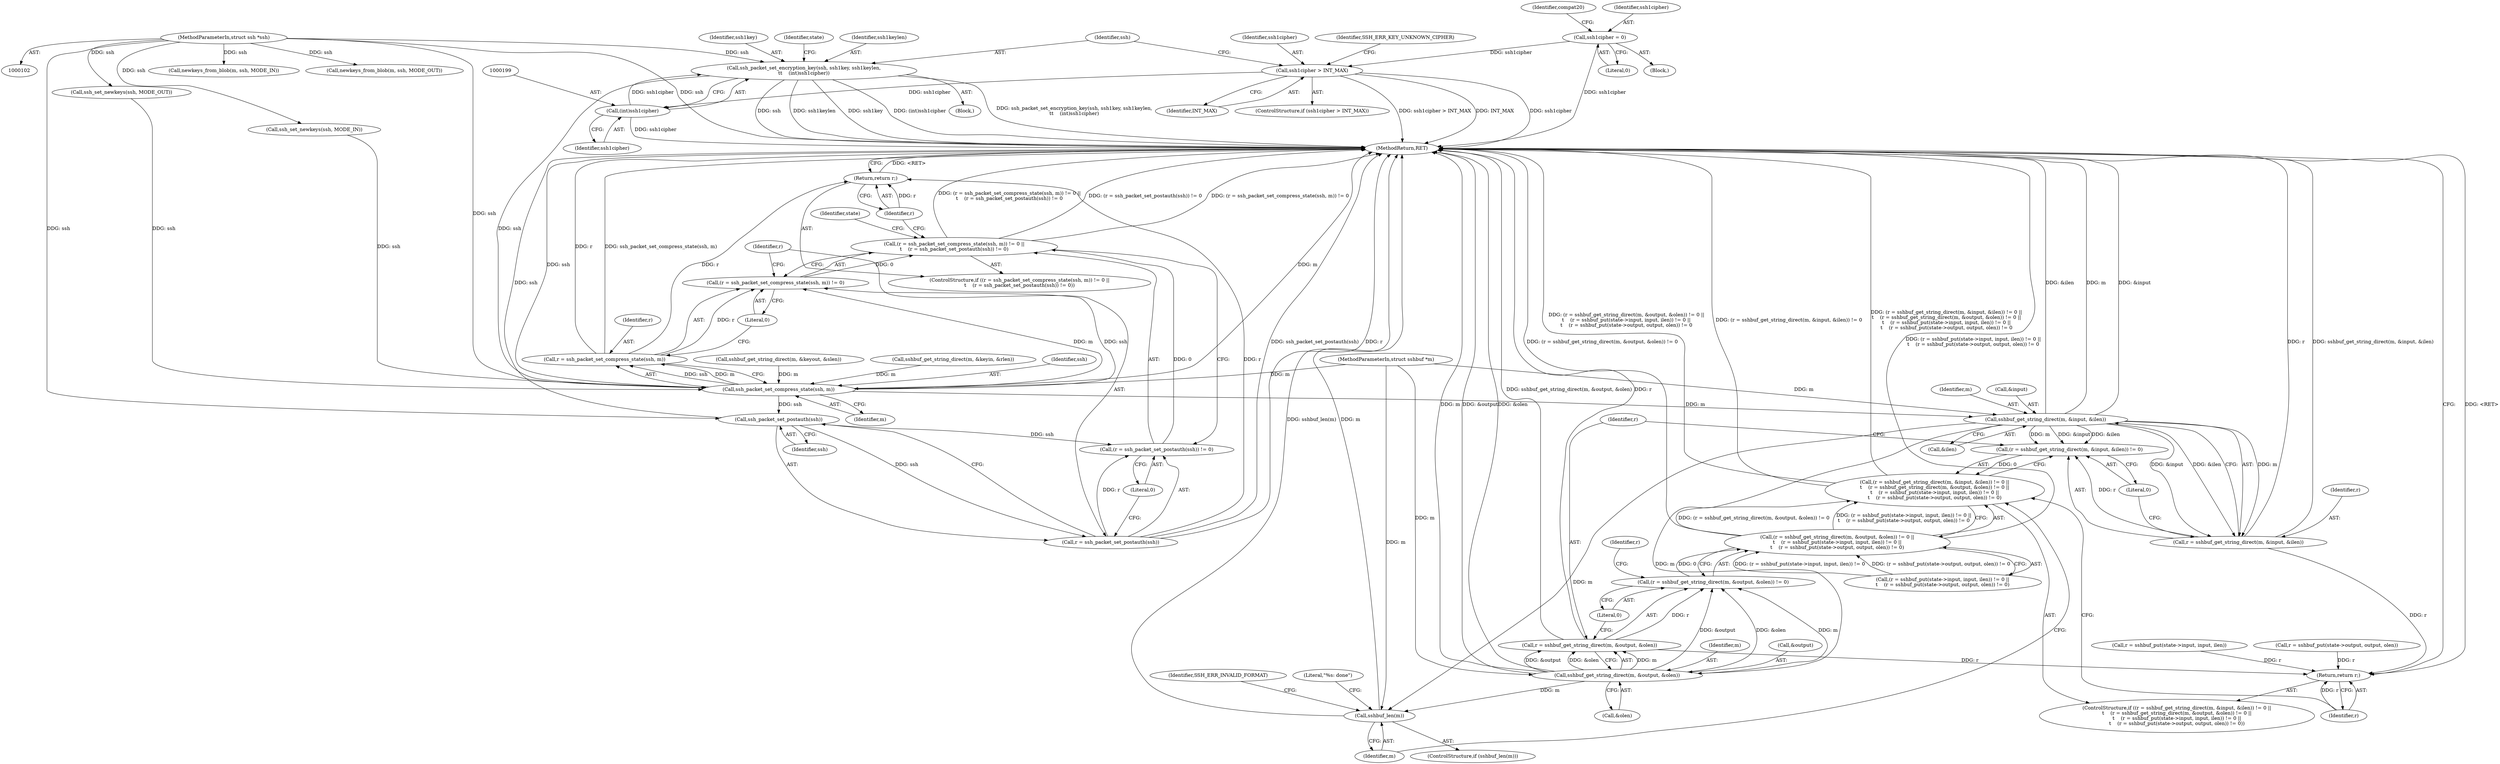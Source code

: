 digraph "0_src_3095060f479b86288e31c79ecbc5131a66bcd2f9_8@pointer" {
"1000194" [label="(Call,ssh_packet_set_encryption_key(ssh, ssh1key, ssh1keylen,\n\t\t    (int)ssh1cipher))"];
"1000103" [label="(MethodParameterIn,struct ssh *ssh)"];
"1000198" [label="(Call,(int)ssh1cipher)"];
"1000189" [label="(Call,ssh1cipher > INT_MAX)"];
"1000126" [label="(Call,ssh1cipher = 0)"];
"1000486" [label="(Call,ssh_packet_set_compress_state(ssh, m))"];
"1000483" [label="(Call,(r = ssh_packet_set_compress_state(ssh, m)) != 0)"];
"1000482" [label="(Call,(r = ssh_packet_set_compress_state(ssh, m)) != 0 ||\n\t    (r = ssh_packet_set_postauth(ssh)) != 0)"];
"1000484" [label="(Call,r = ssh_packet_set_compress_state(ssh, m))"];
"1000496" [label="(Return,return r;)"];
"1000493" [label="(Call,ssh_packet_set_postauth(ssh))"];
"1000490" [label="(Call,(r = ssh_packet_set_postauth(ssh)) != 0)"];
"1000491" [label="(Call,r = ssh_packet_set_postauth(ssh))"];
"1000511" [label="(Call,sshbuf_get_string_direct(m, &input, &ilen))"];
"1000508" [label="(Call,(r = sshbuf_get_string_direct(m, &input, &ilen)) != 0)"];
"1000507" [label="(Call,(r = sshbuf_get_string_direct(m, &input, &ilen)) != 0 ||\n\t    (r = sshbuf_get_string_direct(m, &output, &olen)) != 0 ||\n\t    (r = sshbuf_put(state->input, input, ilen)) != 0 ||\n\t    (r = sshbuf_put(state->output, output, olen)) != 0)"];
"1000509" [label="(Call,r = sshbuf_get_string_direct(m, &input, &ilen))"];
"1000550" [label="(Return,return r;)"];
"1000522" [label="(Call,sshbuf_get_string_direct(m, &output, &olen))"];
"1000519" [label="(Call,(r = sshbuf_get_string_direct(m, &output, &olen)) != 0)"];
"1000518" [label="(Call,(r = sshbuf_get_string_direct(m, &output, &olen)) != 0 ||\n\t    (r = sshbuf_put(state->input, input, ilen)) != 0 ||\n\t    (r = sshbuf_put(state->output, output, olen)) != 0)"];
"1000520" [label="(Call,r = sshbuf_get_string_direct(m, &output, &olen))"];
"1000553" [label="(Call,sshbuf_len(m))"];
"1000481" [label="(ControlStructure,if ((r = ssh_packet_set_compress_state(ssh, m)) != 0 ||\n\t    (r = ssh_packet_set_postauth(ssh)) != 0))"];
"1000197" [label="(Identifier,ssh1keylen)"];
"1000509" [label="(Call,r = sshbuf_get_string_direct(m, &input, &ilen))"];
"1000482" [label="(Call,(r = ssh_packet_set_compress_state(ssh, m)) != 0 ||\n\t    (r = ssh_packet_set_postauth(ssh)) != 0)"];
"1000188" [label="(ControlStructure,if (ssh1cipher > INT_MAX))"];
"1000126" [label="(Call,ssh1cipher = 0)"];
"1000198" [label="(Call,(int)ssh1cipher)"];
"1000562" [label="(MethodReturn,RET)"];
"1000196" [label="(Identifier,ssh1key)"];
"1000497" [label="(Identifier,r)"];
"1000486" [label="(Call,ssh_packet_set_compress_state(ssh, m))"];
"1000512" [label="(Identifier,m)"];
"1000128" [label="(Literal,0)"];
"1000490" [label="(Call,(r = ssh_packet_set_postauth(ssh)) != 0)"];
"1000500" [label="(Identifier,state)"];
"1000491" [label="(Call,r = ssh_packet_set_postauth(ssh))"];
"1000495" [label="(Literal,0)"];
"1000526" [label="(Call,&olen)"];
"1000191" [label="(Identifier,INT_MAX)"];
"1000522" [label="(Call,sshbuf_get_string_direct(m, &output, &olen))"];
"1000552" [label="(ControlStructure,if (sshbuf_len(m)))"];
"1000194" [label="(Call,ssh_packet_set_encryption_key(ssh, ssh1key, ssh1keylen,\n\t\t    (int)ssh1cipher))"];
"1000270" [label="(Call,newkeys_from_blob(m, ssh, MODE_IN))"];
"1000513" [label="(Call,&input)"];
"1000496" [label="(Return,return r;)"];
"1000483" [label="(Call,(r = ssh_packet_set_compress_state(ssh, m)) != 0)"];
"1000487" [label="(Identifier,ssh)"];
"1000517" [label="(Literal,0)"];
"1000206" [label="(Identifier,state)"];
"1000553" [label="(Call,sshbuf_len(m))"];
"1000104" [label="(MethodParameterIn,struct sshbuf *m)"];
"1000518" [label="(Call,(r = sshbuf_get_string_direct(m, &output, &olen)) != 0 ||\n\t    (r = sshbuf_put(state->input, input, ilen)) != 0 ||\n\t    (r = sshbuf_put(state->output, output, olen)) != 0)"];
"1000531" [label="(Call,r = sshbuf_put(state->input, input, ilen))"];
"1000485" [label="(Identifier,r)"];
"1000529" [label="(Call,(r = sshbuf_put(state->input, input, ilen)) != 0 ||\n\t    (r = sshbuf_put(state->output, output, olen)) != 0)"];
"1000189" [label="(Call,ssh1cipher > INT_MAX)"];
"1000520" [label="(Call,r = sshbuf_get_string_direct(m, &output, &olen))"];
"1000190" [label="(Identifier,ssh1cipher)"];
"1000519" [label="(Call,(r = sshbuf_get_string_direct(m, &output, &olen)) != 0)"];
"1000494" [label="(Identifier,ssh)"];
"1000492" [label="(Identifier,r)"];
"1000200" [label="(Identifier,ssh1cipher)"];
"1000488" [label="(Identifier,m)"];
"1000419" [label="(Call,ssh_set_newkeys(ssh, MODE_OUT))"];
"1000511" [label="(Call,sshbuf_get_string_direct(m, &input, &ilen))"];
"1000131" [label="(Identifier,compat20)"];
"1000508" [label="(Call,(r = sshbuf_get_string_direct(m, &input, &ilen)) != 0)"];
"1000489" [label="(Literal,0)"];
"1000554" [label="(Identifier,m)"];
"1000127" [label="(Identifier,ssh1cipher)"];
"1000506" [label="(ControlStructure,if ((r = sshbuf_get_string_direct(m, &input, &ilen)) != 0 ||\n\t    (r = sshbuf_get_string_direct(m, &output, &olen)) != 0 ||\n\t    (r = sshbuf_put(state->input, input, ilen)) != 0 ||\n\t    (r = sshbuf_put(state->output, output, olen)) != 0))"];
"1000541" [label="(Call,r = sshbuf_put(state->output, output, olen))"];
"1000532" [label="(Identifier,r)"];
"1000556" [label="(Identifier,SSH_ERR_INVALID_FORMAT)"];
"1000103" [label="(MethodParameterIn,struct ssh *ssh)"];
"1000551" [label="(Identifier,r)"];
"1000493" [label="(Call,ssh_packet_set_postauth(ssh))"];
"1000195" [label="(Identifier,ssh)"];
"1000507" [label="(Call,(r = sshbuf_get_string_direct(m, &input, &ilen)) != 0 ||\n\t    (r = sshbuf_get_string_direct(m, &output, &olen)) != 0 ||\n\t    (r = sshbuf_put(state->input, input, ilen)) != 0 ||\n\t    (r = sshbuf_put(state->output, output, olen)) != 0)"];
"1000528" [label="(Literal,0)"];
"1000430" [label="(Call,sshbuf_get_string_direct(m, &keyout, &slen))"];
"1000550" [label="(Return,return r;)"];
"1000510" [label="(Identifier,r)"];
"1000132" [label="(Block,)"];
"1000261" [label="(Call,newkeys_from_blob(m, ssh, MODE_OUT))"];
"1000412" [label="(Call,ssh_set_newkeys(ssh, MODE_IN))"];
"1000440" [label="(Call,sshbuf_get_string_direct(m, &keyin, &rlen))"];
"1000524" [label="(Call,&output)"];
"1000105" [label="(Block,)"];
"1000558" [label="(Literal,\"%s: done\")"];
"1000484" [label="(Call,r = ssh_packet_set_compress_state(ssh, m))"];
"1000193" [label="(Identifier,SSH_ERR_KEY_UNKNOWN_CIPHER)"];
"1000521" [label="(Identifier,r)"];
"1000523" [label="(Identifier,m)"];
"1000515" [label="(Call,&ilen)"];
"1000194" -> "1000132"  [label="AST: "];
"1000194" -> "1000198"  [label="CFG: "];
"1000195" -> "1000194"  [label="AST: "];
"1000196" -> "1000194"  [label="AST: "];
"1000197" -> "1000194"  [label="AST: "];
"1000198" -> "1000194"  [label="AST: "];
"1000206" -> "1000194"  [label="CFG: "];
"1000194" -> "1000562"  [label="DDG: ssh_packet_set_encryption_key(ssh, ssh1key, ssh1keylen,\n\t\t    (int)ssh1cipher)"];
"1000194" -> "1000562"  [label="DDG: ssh"];
"1000194" -> "1000562"  [label="DDG: ssh1keylen"];
"1000194" -> "1000562"  [label="DDG: ssh1key"];
"1000194" -> "1000562"  [label="DDG: (int)ssh1cipher"];
"1000103" -> "1000194"  [label="DDG: ssh"];
"1000198" -> "1000194"  [label="DDG: ssh1cipher"];
"1000194" -> "1000486"  [label="DDG: ssh"];
"1000103" -> "1000102"  [label="AST: "];
"1000103" -> "1000562"  [label="DDG: ssh"];
"1000103" -> "1000261"  [label="DDG: ssh"];
"1000103" -> "1000270"  [label="DDG: ssh"];
"1000103" -> "1000412"  [label="DDG: ssh"];
"1000103" -> "1000419"  [label="DDG: ssh"];
"1000103" -> "1000486"  [label="DDG: ssh"];
"1000103" -> "1000493"  [label="DDG: ssh"];
"1000198" -> "1000200"  [label="CFG: "];
"1000199" -> "1000198"  [label="AST: "];
"1000200" -> "1000198"  [label="AST: "];
"1000198" -> "1000562"  [label="DDG: ssh1cipher"];
"1000189" -> "1000198"  [label="DDG: ssh1cipher"];
"1000189" -> "1000188"  [label="AST: "];
"1000189" -> "1000191"  [label="CFG: "];
"1000190" -> "1000189"  [label="AST: "];
"1000191" -> "1000189"  [label="AST: "];
"1000193" -> "1000189"  [label="CFG: "];
"1000195" -> "1000189"  [label="CFG: "];
"1000189" -> "1000562"  [label="DDG: ssh1cipher"];
"1000189" -> "1000562"  [label="DDG: ssh1cipher > INT_MAX"];
"1000189" -> "1000562"  [label="DDG: INT_MAX"];
"1000126" -> "1000189"  [label="DDG: ssh1cipher"];
"1000126" -> "1000105"  [label="AST: "];
"1000126" -> "1000128"  [label="CFG: "];
"1000127" -> "1000126"  [label="AST: "];
"1000128" -> "1000126"  [label="AST: "];
"1000131" -> "1000126"  [label="CFG: "];
"1000126" -> "1000562"  [label="DDG: ssh1cipher"];
"1000486" -> "1000484"  [label="AST: "];
"1000486" -> "1000488"  [label="CFG: "];
"1000487" -> "1000486"  [label="AST: "];
"1000488" -> "1000486"  [label="AST: "];
"1000484" -> "1000486"  [label="CFG: "];
"1000486" -> "1000562"  [label="DDG: m"];
"1000486" -> "1000562"  [label="DDG: ssh"];
"1000486" -> "1000483"  [label="DDG: ssh"];
"1000486" -> "1000483"  [label="DDG: m"];
"1000486" -> "1000484"  [label="DDG: ssh"];
"1000486" -> "1000484"  [label="DDG: m"];
"1000412" -> "1000486"  [label="DDG: ssh"];
"1000419" -> "1000486"  [label="DDG: ssh"];
"1000430" -> "1000486"  [label="DDG: m"];
"1000440" -> "1000486"  [label="DDG: m"];
"1000104" -> "1000486"  [label="DDG: m"];
"1000486" -> "1000493"  [label="DDG: ssh"];
"1000486" -> "1000511"  [label="DDG: m"];
"1000483" -> "1000482"  [label="AST: "];
"1000483" -> "1000489"  [label="CFG: "];
"1000484" -> "1000483"  [label="AST: "];
"1000489" -> "1000483"  [label="AST: "];
"1000492" -> "1000483"  [label="CFG: "];
"1000482" -> "1000483"  [label="CFG: "];
"1000483" -> "1000482"  [label="DDG: 0"];
"1000484" -> "1000483"  [label="DDG: r"];
"1000482" -> "1000481"  [label="AST: "];
"1000482" -> "1000490"  [label="CFG: "];
"1000490" -> "1000482"  [label="AST: "];
"1000497" -> "1000482"  [label="CFG: "];
"1000500" -> "1000482"  [label="CFG: "];
"1000482" -> "1000562"  [label="DDG: (r = ssh_packet_set_compress_state(ssh, m)) != 0"];
"1000482" -> "1000562"  [label="DDG: (r = ssh_packet_set_postauth(ssh)) != 0"];
"1000482" -> "1000562"  [label="DDG: (r = ssh_packet_set_compress_state(ssh, m)) != 0 ||\n\t    (r = ssh_packet_set_postauth(ssh)) != 0"];
"1000490" -> "1000482"  [label="DDG: 0"];
"1000485" -> "1000484"  [label="AST: "];
"1000489" -> "1000484"  [label="CFG: "];
"1000484" -> "1000562"  [label="DDG: ssh_packet_set_compress_state(ssh, m)"];
"1000484" -> "1000562"  [label="DDG: r"];
"1000484" -> "1000496"  [label="DDG: r"];
"1000496" -> "1000481"  [label="AST: "];
"1000496" -> "1000497"  [label="CFG: "];
"1000497" -> "1000496"  [label="AST: "];
"1000562" -> "1000496"  [label="CFG: "];
"1000496" -> "1000562"  [label="DDG: <RET>"];
"1000497" -> "1000496"  [label="DDG: r"];
"1000491" -> "1000496"  [label="DDG: r"];
"1000493" -> "1000491"  [label="AST: "];
"1000493" -> "1000494"  [label="CFG: "];
"1000494" -> "1000493"  [label="AST: "];
"1000491" -> "1000493"  [label="CFG: "];
"1000493" -> "1000562"  [label="DDG: ssh"];
"1000493" -> "1000490"  [label="DDG: ssh"];
"1000493" -> "1000491"  [label="DDG: ssh"];
"1000490" -> "1000495"  [label="CFG: "];
"1000491" -> "1000490"  [label="AST: "];
"1000495" -> "1000490"  [label="AST: "];
"1000491" -> "1000490"  [label="DDG: r"];
"1000492" -> "1000491"  [label="AST: "];
"1000495" -> "1000491"  [label="CFG: "];
"1000491" -> "1000562"  [label="DDG: ssh_packet_set_postauth(ssh)"];
"1000491" -> "1000562"  [label="DDG: r"];
"1000511" -> "1000509"  [label="AST: "];
"1000511" -> "1000515"  [label="CFG: "];
"1000512" -> "1000511"  [label="AST: "];
"1000513" -> "1000511"  [label="AST: "];
"1000515" -> "1000511"  [label="AST: "];
"1000509" -> "1000511"  [label="CFG: "];
"1000511" -> "1000562"  [label="DDG: &input"];
"1000511" -> "1000562"  [label="DDG: &ilen"];
"1000511" -> "1000562"  [label="DDG: m"];
"1000511" -> "1000508"  [label="DDG: m"];
"1000511" -> "1000508"  [label="DDG: &input"];
"1000511" -> "1000508"  [label="DDG: &ilen"];
"1000511" -> "1000509"  [label="DDG: m"];
"1000511" -> "1000509"  [label="DDG: &input"];
"1000511" -> "1000509"  [label="DDG: &ilen"];
"1000104" -> "1000511"  [label="DDG: m"];
"1000511" -> "1000522"  [label="DDG: m"];
"1000511" -> "1000553"  [label="DDG: m"];
"1000508" -> "1000507"  [label="AST: "];
"1000508" -> "1000517"  [label="CFG: "];
"1000509" -> "1000508"  [label="AST: "];
"1000517" -> "1000508"  [label="AST: "];
"1000521" -> "1000508"  [label="CFG: "];
"1000507" -> "1000508"  [label="CFG: "];
"1000508" -> "1000507"  [label="DDG: 0"];
"1000509" -> "1000508"  [label="DDG: r"];
"1000507" -> "1000506"  [label="AST: "];
"1000507" -> "1000518"  [label="CFG: "];
"1000518" -> "1000507"  [label="AST: "];
"1000551" -> "1000507"  [label="CFG: "];
"1000554" -> "1000507"  [label="CFG: "];
"1000507" -> "1000562"  [label="DDG: (r = sshbuf_get_string_direct(m, &input, &ilen)) != 0 ||\n\t    (r = sshbuf_get_string_direct(m, &output, &olen)) != 0 ||\n\t    (r = sshbuf_put(state->input, input, ilen)) != 0 ||\n\t    (r = sshbuf_put(state->output, output, olen)) != 0"];
"1000507" -> "1000562"  [label="DDG: (r = sshbuf_get_string_direct(m, &output, &olen)) != 0 ||\n\t    (r = sshbuf_put(state->input, input, ilen)) != 0 ||\n\t    (r = sshbuf_put(state->output, output, olen)) != 0"];
"1000507" -> "1000562"  [label="DDG: (r = sshbuf_get_string_direct(m, &input, &ilen)) != 0"];
"1000518" -> "1000507"  [label="DDG: (r = sshbuf_get_string_direct(m, &output, &olen)) != 0"];
"1000518" -> "1000507"  [label="DDG: (r = sshbuf_put(state->input, input, ilen)) != 0 ||\n\t    (r = sshbuf_put(state->output, output, olen)) != 0"];
"1000510" -> "1000509"  [label="AST: "];
"1000517" -> "1000509"  [label="CFG: "];
"1000509" -> "1000562"  [label="DDG: sshbuf_get_string_direct(m, &input, &ilen)"];
"1000509" -> "1000562"  [label="DDG: r"];
"1000509" -> "1000550"  [label="DDG: r"];
"1000550" -> "1000506"  [label="AST: "];
"1000550" -> "1000551"  [label="CFG: "];
"1000551" -> "1000550"  [label="AST: "];
"1000562" -> "1000550"  [label="CFG: "];
"1000550" -> "1000562"  [label="DDG: <RET>"];
"1000551" -> "1000550"  [label="DDG: r"];
"1000541" -> "1000550"  [label="DDG: r"];
"1000520" -> "1000550"  [label="DDG: r"];
"1000531" -> "1000550"  [label="DDG: r"];
"1000522" -> "1000520"  [label="AST: "];
"1000522" -> "1000526"  [label="CFG: "];
"1000523" -> "1000522"  [label="AST: "];
"1000524" -> "1000522"  [label="AST: "];
"1000526" -> "1000522"  [label="AST: "];
"1000520" -> "1000522"  [label="CFG: "];
"1000522" -> "1000562"  [label="DDG: &output"];
"1000522" -> "1000562"  [label="DDG: &olen"];
"1000522" -> "1000562"  [label="DDG: m"];
"1000522" -> "1000519"  [label="DDG: m"];
"1000522" -> "1000519"  [label="DDG: &output"];
"1000522" -> "1000519"  [label="DDG: &olen"];
"1000522" -> "1000520"  [label="DDG: m"];
"1000522" -> "1000520"  [label="DDG: &output"];
"1000522" -> "1000520"  [label="DDG: &olen"];
"1000104" -> "1000522"  [label="DDG: m"];
"1000522" -> "1000553"  [label="DDG: m"];
"1000519" -> "1000518"  [label="AST: "];
"1000519" -> "1000528"  [label="CFG: "];
"1000520" -> "1000519"  [label="AST: "];
"1000528" -> "1000519"  [label="AST: "];
"1000532" -> "1000519"  [label="CFG: "];
"1000518" -> "1000519"  [label="CFG: "];
"1000519" -> "1000518"  [label="DDG: 0"];
"1000520" -> "1000519"  [label="DDG: r"];
"1000518" -> "1000529"  [label="CFG: "];
"1000529" -> "1000518"  [label="AST: "];
"1000518" -> "1000562"  [label="DDG: (r = sshbuf_get_string_direct(m, &output, &olen)) != 0"];
"1000518" -> "1000562"  [label="DDG: (r = sshbuf_put(state->input, input, ilen)) != 0 ||\n\t    (r = sshbuf_put(state->output, output, olen)) != 0"];
"1000529" -> "1000518"  [label="DDG: (r = sshbuf_put(state->input, input, ilen)) != 0"];
"1000529" -> "1000518"  [label="DDG: (r = sshbuf_put(state->output, output, olen)) != 0"];
"1000521" -> "1000520"  [label="AST: "];
"1000528" -> "1000520"  [label="CFG: "];
"1000520" -> "1000562"  [label="DDG: sshbuf_get_string_direct(m, &output, &olen)"];
"1000520" -> "1000562"  [label="DDG: r"];
"1000553" -> "1000552"  [label="AST: "];
"1000553" -> "1000554"  [label="CFG: "];
"1000554" -> "1000553"  [label="AST: "];
"1000556" -> "1000553"  [label="CFG: "];
"1000558" -> "1000553"  [label="CFG: "];
"1000553" -> "1000562"  [label="DDG: sshbuf_len(m)"];
"1000553" -> "1000562"  [label="DDG: m"];
"1000104" -> "1000553"  [label="DDG: m"];
}
